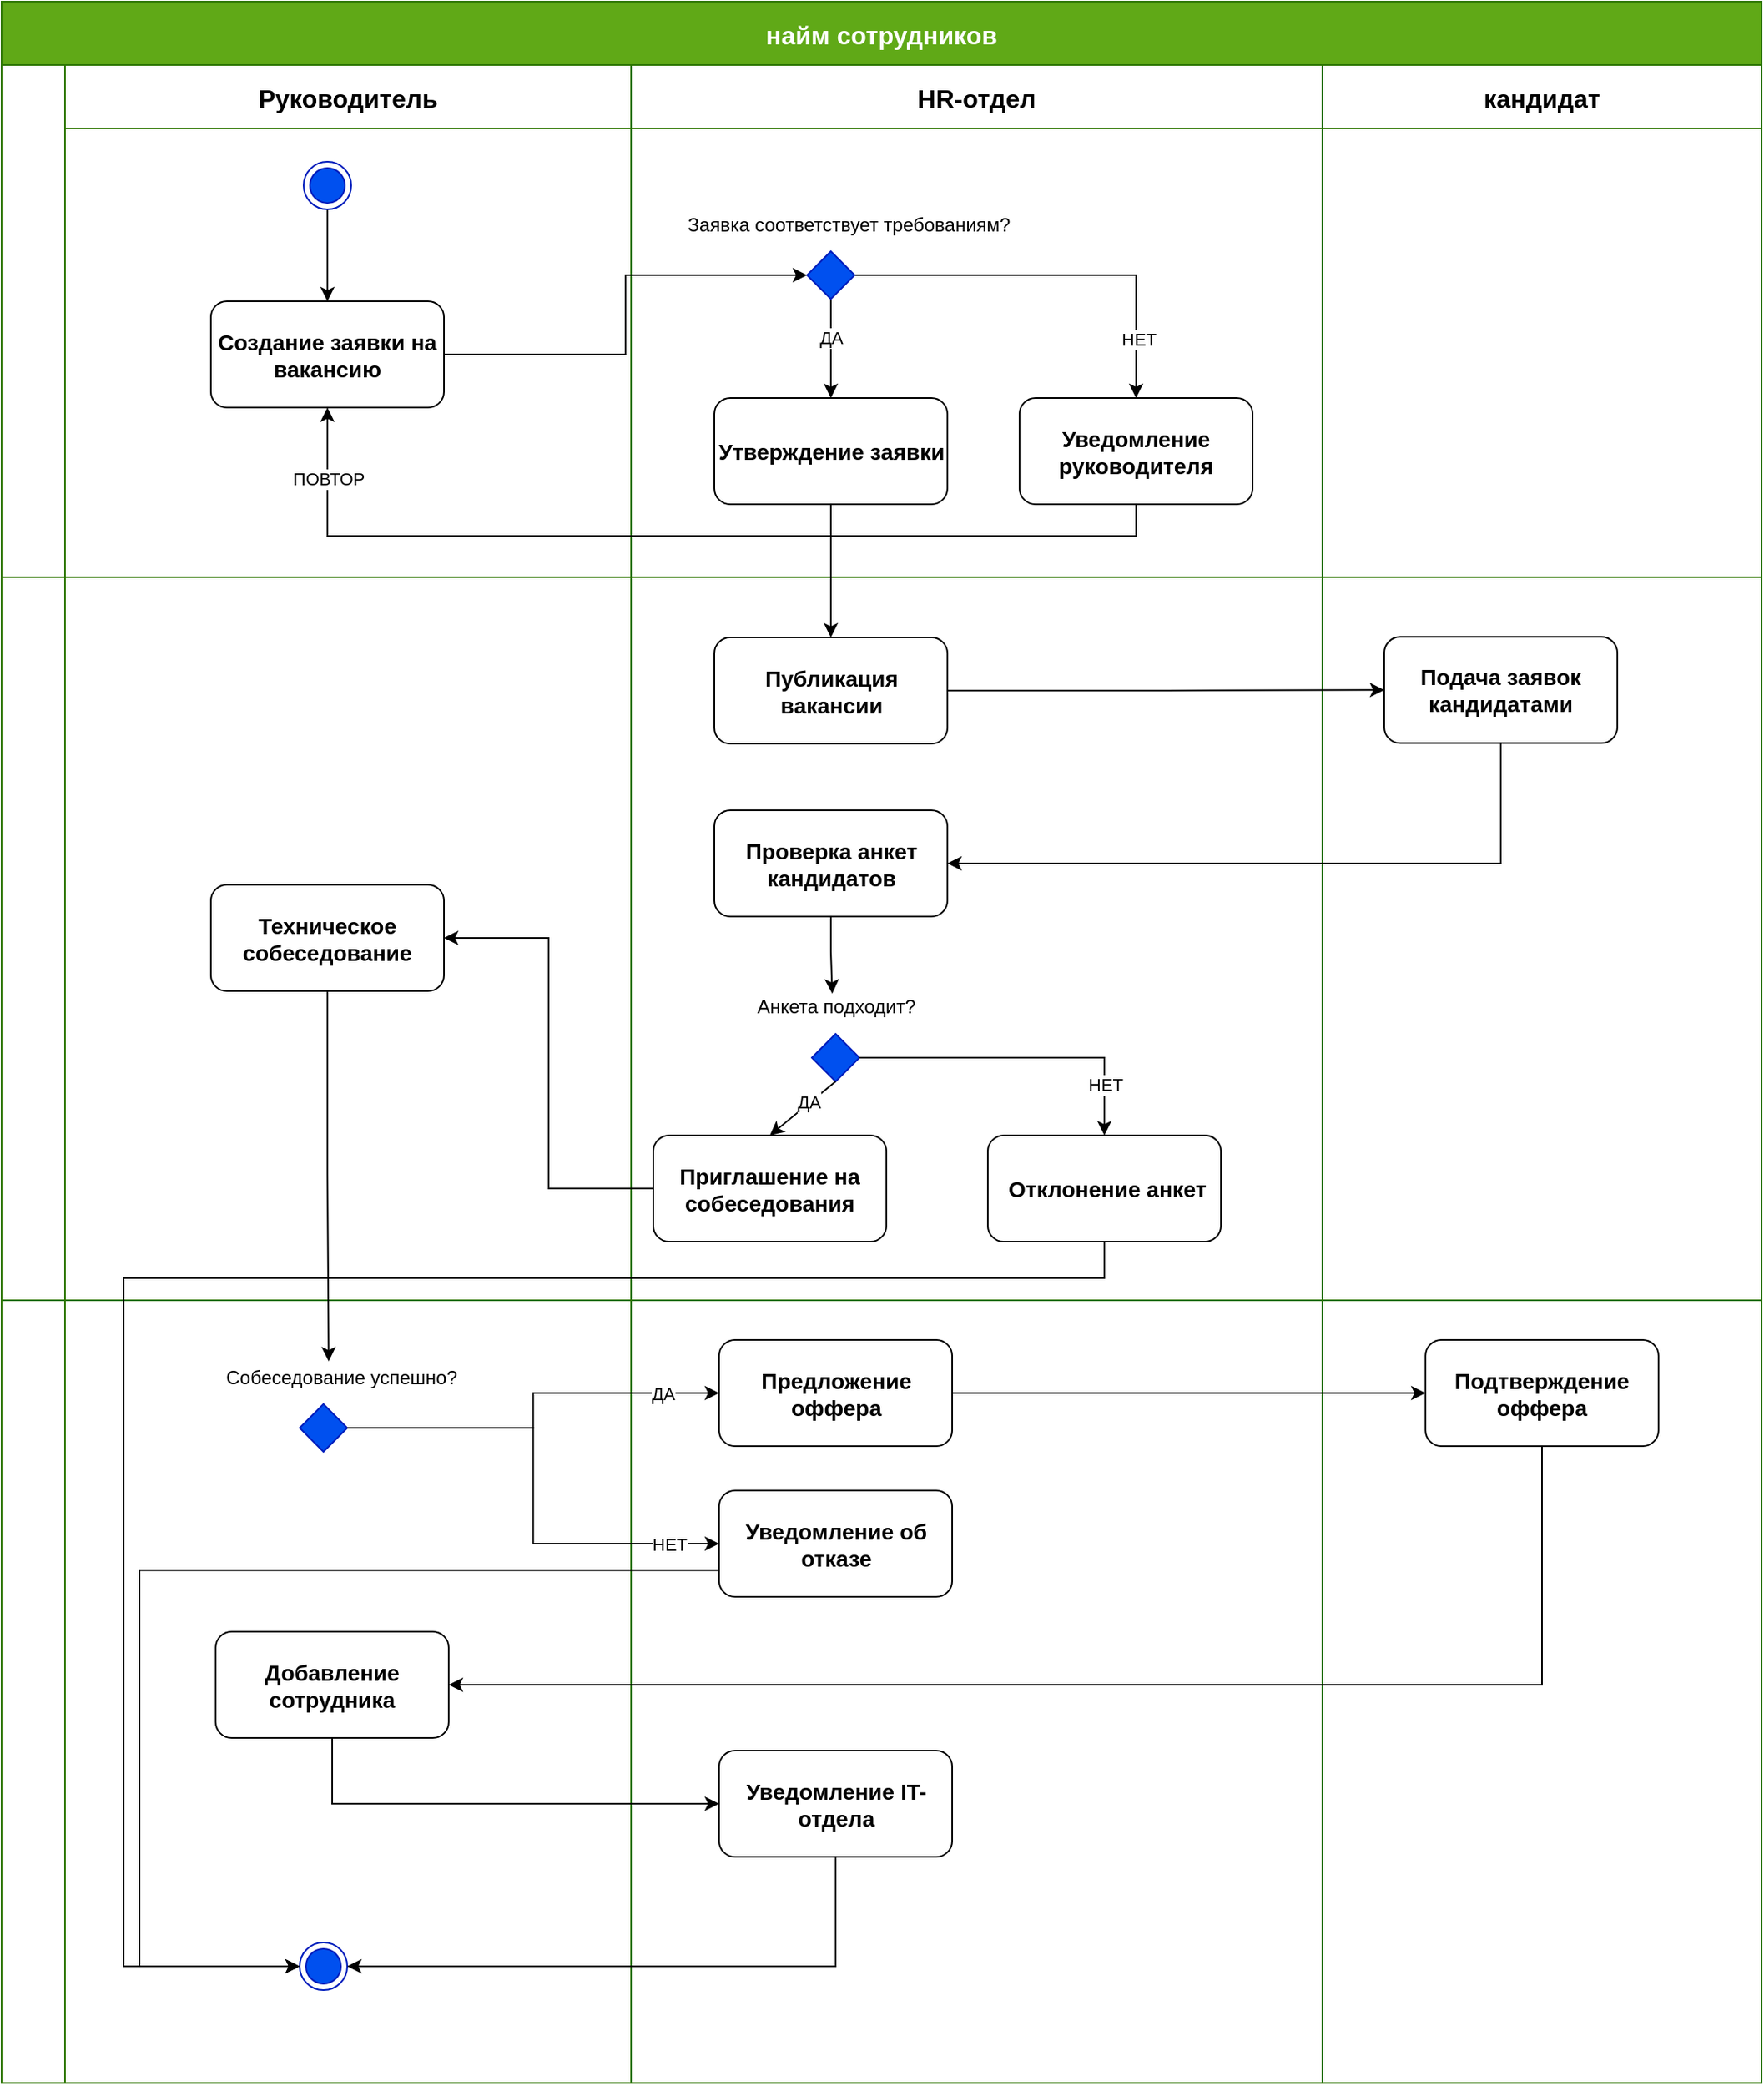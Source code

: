 <mxfile version="25.0.3">
  <diagram name="Страница — 1" id="GB9XkKqwdVcdFPFmD0v_">
    <mxGraphModel dx="995" dy="799" grid="0" gridSize="10" guides="1" tooltips="1" connect="1" arrows="1" fold="1" page="0" pageScale="1" pageWidth="827" pageHeight="1169" background="none" math="0" shadow="0">
      <root>
        <mxCell id="0" />
        <mxCell id="1" parent="0" />
        <mxCell id="d9nmfSiqQn7o-FxyefXd-5" value="найм сотрудников" style="shape=table;childLayout=tableLayout;startSize=40;collapsible=0;recursiveResize=0;expand=0;fontSize=16;fontStyle=1;fillColor=#60a917;fontColor=#ffffff;strokeColor=#2D7600;" vertex="1" parent="1">
          <mxGeometry x="-15" y="-223" width="1110" height="1312.631" as="geometry" />
        </mxCell>
        <mxCell id="d9nmfSiqQn7o-FxyefXd-6" value="" style="shape=tableRow;horizontal=0;swimlaneHead=0;swimlaneBody=0;top=0;left=0;strokeColor=inherit;bottom=0;right=0;dropTarget=0;fontStyle=1;fillColor=none;points=[[0,0.5],[1,0.5]];portConstraint=eastwest;startSize=40;collapsible=0;recursiveResize=0;expand=0;fontSize=16;" vertex="1" parent="d9nmfSiqQn7o-FxyefXd-5">
          <mxGeometry y="40" width="1110" height="323" as="geometry" />
        </mxCell>
        <mxCell id="d9nmfSiqQn7o-FxyefXd-7" value="Руководитель" style="swimlane;swimlaneHead=0;swimlaneBody=0;fontStyle=1;strokeColor=inherit;connectable=0;fillColor=none;startSize=40;collapsible=0;recursiveResize=0;expand=0;fontSize=16;" vertex="1" parent="d9nmfSiqQn7o-FxyefXd-6">
          <mxGeometry x="40" width="357" height="323" as="geometry">
            <mxRectangle width="357" height="323" as="alternateBounds" />
          </mxGeometry>
        </mxCell>
        <mxCell id="d9nmfSiqQn7o-FxyefXd-39" style="edgeStyle=orthogonalEdgeStyle;rounded=0;orthogonalLoop=1;jettySize=auto;html=1;exitX=0.5;exitY=1;exitDx=0;exitDy=0;entryX=0.5;entryY=0;entryDx=0;entryDy=0;" edge="1" parent="d9nmfSiqQn7o-FxyefXd-7" source="d9nmfSiqQn7o-FxyefXd-1" target="d9nmfSiqQn7o-FxyefXd-19">
          <mxGeometry relative="1" as="geometry" />
        </mxCell>
        <mxCell id="d9nmfSiqQn7o-FxyefXd-1" value="" style="ellipse;html=1;shape=endState;fillColor=#0050ef;fontColor=#ffffff;strokeColor=#001DBC;" vertex="1" parent="d9nmfSiqQn7o-FxyefXd-7">
          <mxGeometry x="150.5" y="61" width="30" height="30" as="geometry" />
        </mxCell>
        <mxCell id="d9nmfSiqQn7o-FxyefXd-19" value="&lt;b&gt;&lt;font style=&quot;font-size: 14px;&quot;&gt;Создание заявки на вакансию&lt;/font&gt;&lt;/b&gt;" style="rounded=1;whiteSpace=wrap;html=1;" vertex="1" parent="d9nmfSiqQn7o-FxyefXd-7">
          <mxGeometry x="92" y="149" width="147" height="67" as="geometry" />
        </mxCell>
        <mxCell id="d9nmfSiqQn7o-FxyefXd-8" value="HR-отдел" style="swimlane;swimlaneHead=0;swimlaneBody=0;fontStyle=1;strokeColor=inherit;connectable=0;fillColor=none;startSize=40;collapsible=0;recursiveResize=0;expand=0;fontSize=16;" vertex="1" parent="d9nmfSiqQn7o-FxyefXd-6">
          <mxGeometry x="397" width="436" height="323" as="geometry">
            <mxRectangle width="436" height="323" as="alternateBounds" />
          </mxGeometry>
        </mxCell>
        <mxCell id="d9nmfSiqQn7o-FxyefXd-30" style="edgeStyle=orthogonalEdgeStyle;rounded=0;orthogonalLoop=1;jettySize=auto;html=1;exitX=0.5;exitY=1;exitDx=0;exitDy=0;entryX=0.5;entryY=0;entryDx=0;entryDy=0;" edge="1" parent="d9nmfSiqQn7o-FxyefXd-8" source="d9nmfSiqQn7o-FxyefXd-20" target="d9nmfSiqQn7o-FxyefXd-26">
          <mxGeometry relative="1" as="geometry" />
        </mxCell>
        <mxCell id="d9nmfSiqQn7o-FxyefXd-32" value="ДА" style="edgeLabel;html=1;align=center;verticalAlign=middle;resizable=0;points=[];" vertex="1" connectable="0" parent="d9nmfSiqQn7o-FxyefXd-30">
          <mxGeometry x="-0.197" relative="1" as="geometry">
            <mxPoint y="-1" as="offset" />
          </mxGeometry>
        </mxCell>
        <mxCell id="d9nmfSiqQn7o-FxyefXd-31" style="edgeStyle=orthogonalEdgeStyle;rounded=0;orthogonalLoop=1;jettySize=auto;html=1;exitX=1;exitY=0.5;exitDx=0;exitDy=0;entryX=0.5;entryY=0;entryDx=0;entryDy=0;" edge="1" parent="d9nmfSiqQn7o-FxyefXd-8" source="d9nmfSiqQn7o-FxyefXd-20" target="d9nmfSiqQn7o-FxyefXd-29">
          <mxGeometry relative="1" as="geometry" />
        </mxCell>
        <mxCell id="d9nmfSiqQn7o-FxyefXd-33" value="НЕТ" style="edgeLabel;html=1;align=center;verticalAlign=middle;resizable=0;points=[];" vertex="1" connectable="0" parent="d9nmfSiqQn7o-FxyefXd-31">
          <mxGeometry x="0.707" y="1" relative="1" as="geometry">
            <mxPoint as="offset" />
          </mxGeometry>
        </mxCell>
        <mxCell id="d9nmfSiqQn7o-FxyefXd-20" value="" style="rhombus;fillColor=#0050ef;strokeColor=#001DBC;fontColor=#ffffff;" vertex="1" parent="d9nmfSiqQn7o-FxyefXd-8">
          <mxGeometry x="111" y="117.5" width="30" height="30" as="geometry" />
        </mxCell>
        <mxCell id="d9nmfSiqQn7o-FxyefXd-21" value="Заявка соответствует требованиям?" style="text;html=1;align=center;verticalAlign=middle;resizable=0;points=[];autosize=1;strokeColor=none;fillColor=none;" vertex="1" parent="d9nmfSiqQn7o-FxyefXd-8">
          <mxGeometry x="26" y="88" width="221" height="26" as="geometry" />
        </mxCell>
        <mxCell id="d9nmfSiqQn7o-FxyefXd-26" value="&lt;b&gt;&lt;font style=&quot;font-size: 14px;&quot;&gt;Утверждение заявки&lt;/font&gt;&lt;/b&gt;" style="rounded=1;whiteSpace=wrap;html=1;" vertex="1" parent="d9nmfSiqQn7o-FxyefXd-8">
          <mxGeometry x="52.5" y="210" width="147" height="67" as="geometry" />
        </mxCell>
        <mxCell id="d9nmfSiqQn7o-FxyefXd-29" value="&lt;font style=&quot;font-size: 14px;&quot;&gt;&lt;b&gt;Уведомление руководителя&lt;/b&gt;&lt;/font&gt;" style="rounded=1;whiteSpace=wrap;html=1;" vertex="1" parent="d9nmfSiqQn7o-FxyefXd-8">
          <mxGeometry x="245" y="210" width="147" height="67" as="geometry" />
        </mxCell>
        <mxCell id="d9nmfSiqQn7o-FxyefXd-9" value="кандидат" style="swimlane;swimlaneHead=0;swimlaneBody=0;fontStyle=1;strokeColor=inherit;connectable=0;fillColor=none;startSize=40;collapsible=0;recursiveResize=0;expand=0;fontSize=16;" vertex="1" parent="d9nmfSiqQn7o-FxyefXd-6">
          <mxGeometry x="833" width="277" height="323" as="geometry">
            <mxRectangle width="277" height="323" as="alternateBounds" />
          </mxGeometry>
        </mxCell>
        <mxCell id="d9nmfSiqQn7o-FxyefXd-22" style="edgeStyle=orthogonalEdgeStyle;rounded=0;orthogonalLoop=1;jettySize=auto;html=1;exitX=1;exitY=0.5;exitDx=0;exitDy=0;entryX=0;entryY=0.5;entryDx=0;entryDy=0;" edge="1" parent="d9nmfSiqQn7o-FxyefXd-6" source="d9nmfSiqQn7o-FxyefXd-19" target="d9nmfSiqQn7o-FxyefXd-20">
          <mxGeometry relative="1" as="geometry" />
        </mxCell>
        <mxCell id="d9nmfSiqQn7o-FxyefXd-44" style="edgeStyle=orthogonalEdgeStyle;rounded=0;orthogonalLoop=1;jettySize=auto;html=1;exitX=0.5;exitY=1;exitDx=0;exitDy=0;entryX=0.5;entryY=1;entryDx=0;entryDy=0;" edge="1" parent="d9nmfSiqQn7o-FxyefXd-6" source="d9nmfSiqQn7o-FxyefXd-29" target="d9nmfSiqQn7o-FxyefXd-19">
          <mxGeometry relative="1" as="geometry" />
        </mxCell>
        <mxCell id="d9nmfSiqQn7o-FxyefXd-45" value="ПОВТОР" style="edgeLabel;html=1;align=center;verticalAlign=middle;resizable=0;points=[];" vertex="1" connectable="0" parent="d9nmfSiqQn7o-FxyefXd-44">
          <mxGeometry x="0.853" relative="1" as="geometry">
            <mxPoint as="offset" />
          </mxGeometry>
        </mxCell>
        <mxCell id="d9nmfSiqQn7o-FxyefXd-10" value="" style="shape=tableRow;horizontal=0;swimlaneHead=0;swimlaneBody=0;top=0;left=0;strokeColor=inherit;bottom=0;right=0;dropTarget=0;fontStyle=1;fillColor=none;points=[[0,0.5],[1,0.5]];portConstraint=eastwest;startSize=40;collapsible=0;recursiveResize=0;expand=0;fontSize=16;" vertex="1" parent="d9nmfSiqQn7o-FxyefXd-5">
          <mxGeometry y="363" width="1110" height="456" as="geometry" />
        </mxCell>
        <mxCell id="d9nmfSiqQn7o-FxyefXd-11" value="" style="swimlane;swimlaneHead=0;swimlaneBody=0;fontStyle=0;connectable=0;strokeColor=inherit;fillColor=none;startSize=0;collapsible=0;recursiveResize=0;expand=0;fontSize=16;" vertex="1" parent="d9nmfSiqQn7o-FxyefXd-10">
          <mxGeometry x="40" width="357" height="456" as="geometry">
            <mxRectangle width="357" height="456" as="alternateBounds" />
          </mxGeometry>
        </mxCell>
        <mxCell id="d9nmfSiqQn7o-FxyefXd-27" value="&lt;font style=&quot;font-size: 14px;&quot;&gt;&lt;b&gt;Техническое собеседование&lt;/b&gt;&lt;/font&gt;" style="rounded=1;whiteSpace=wrap;html=1;" vertex="1" parent="d9nmfSiqQn7o-FxyefXd-11">
          <mxGeometry x="92" y="194" width="147" height="67" as="geometry" />
        </mxCell>
        <mxCell id="d9nmfSiqQn7o-FxyefXd-12" value="" style="swimlane;swimlaneHead=0;swimlaneBody=0;fontStyle=0;connectable=0;strokeColor=inherit;fillColor=none;startSize=0;collapsible=0;recursiveResize=0;expand=0;fontSize=16;" vertex="1" parent="d9nmfSiqQn7o-FxyefXd-10">
          <mxGeometry x="397" width="436" height="456" as="geometry">
            <mxRectangle width="436" height="456" as="alternateBounds" />
          </mxGeometry>
        </mxCell>
        <mxCell id="d9nmfSiqQn7o-FxyefXd-28" value="&lt;font style=&quot;font-size: 14px;&quot;&gt;&lt;b&gt;Публикация вакансии&lt;/b&gt;&lt;/font&gt;" style="rounded=1;whiteSpace=wrap;html=1;" vertex="1" parent="d9nmfSiqQn7o-FxyefXd-12">
          <mxGeometry x="52.5" y="38" width="147" height="67" as="geometry" />
        </mxCell>
        <mxCell id="d9nmfSiqQn7o-FxyefXd-34" value="&lt;font style=&quot;font-size: 14px;&quot;&gt;&lt;b&gt;Проверка анкет кандидатов&lt;/b&gt;&lt;/font&gt;" style="rounded=1;whiteSpace=wrap;html=1;" vertex="1" parent="d9nmfSiqQn7o-FxyefXd-12">
          <mxGeometry x="52.5" y="147" width="147" height="67" as="geometry" />
        </mxCell>
        <mxCell id="d9nmfSiqQn7o-FxyefXd-46" value="&lt;font style=&quot;font-size: 14px;&quot;&gt;&lt;b&gt;Приглашение на собеседования&lt;/b&gt;&lt;/font&gt;" style="rounded=1;whiteSpace=wrap;html=1;" vertex="1" parent="d9nmfSiqQn7o-FxyefXd-12">
          <mxGeometry x="14" y="352" width="147" height="67" as="geometry" />
        </mxCell>
        <mxCell id="d9nmfSiqQn7o-FxyefXd-47" value="&lt;font style=&quot;font-size: 14px;&quot;&gt;&lt;b&gt;&amp;nbsp;Отклонение анкет&lt;/b&gt;&lt;/font&gt;" style="rounded=1;whiteSpace=wrap;html=1;" vertex="1" parent="d9nmfSiqQn7o-FxyefXd-12">
          <mxGeometry x="225" y="352" width="147" height="67" as="geometry" />
        </mxCell>
        <mxCell id="d9nmfSiqQn7o-FxyefXd-13" value="" style="swimlane;swimlaneHead=0;swimlaneBody=0;fontStyle=0;connectable=0;strokeColor=inherit;fillColor=none;startSize=0;collapsible=0;recursiveResize=0;expand=0;fontSize=16;" vertex="1" parent="d9nmfSiqQn7o-FxyefXd-10">
          <mxGeometry x="833" width="277" height="456" as="geometry">
            <mxRectangle width="277" height="456" as="alternateBounds" />
          </mxGeometry>
        </mxCell>
        <mxCell id="d9nmfSiqQn7o-FxyefXd-35" value="&lt;font style=&quot;font-size: 14px;&quot;&gt;&lt;b&gt;Подача заявок кандидатами&lt;/b&gt;&lt;/font&gt;" style="rounded=1;whiteSpace=wrap;html=1;" vertex="1" parent="d9nmfSiqQn7o-FxyefXd-13">
          <mxGeometry x="39" y="37.65" width="147" height="67" as="geometry" />
        </mxCell>
        <mxCell id="d9nmfSiqQn7o-FxyefXd-37" style="edgeStyle=orthogonalEdgeStyle;rounded=0;orthogonalLoop=1;jettySize=auto;html=1;exitX=1;exitY=0.5;exitDx=0;exitDy=0;entryX=0;entryY=0.5;entryDx=0;entryDy=0;" edge="1" parent="d9nmfSiqQn7o-FxyefXd-10" source="d9nmfSiqQn7o-FxyefXd-28" target="d9nmfSiqQn7o-FxyefXd-35">
          <mxGeometry relative="1" as="geometry" />
        </mxCell>
        <mxCell id="d9nmfSiqQn7o-FxyefXd-38" style="edgeStyle=orthogonalEdgeStyle;rounded=0;orthogonalLoop=1;jettySize=auto;html=1;exitX=0.5;exitY=1;exitDx=0;exitDy=0;entryX=1;entryY=0.5;entryDx=0;entryDy=0;" edge="1" parent="d9nmfSiqQn7o-FxyefXd-10" source="d9nmfSiqQn7o-FxyefXd-35" target="d9nmfSiqQn7o-FxyefXd-34">
          <mxGeometry relative="1" as="geometry" />
        </mxCell>
        <mxCell id="d9nmfSiqQn7o-FxyefXd-72" style="edgeStyle=orthogonalEdgeStyle;rounded=0;orthogonalLoop=1;jettySize=auto;html=1;exitX=0;exitY=0.5;exitDx=0;exitDy=0;entryX=1;entryY=0.5;entryDx=0;entryDy=0;" edge="1" parent="d9nmfSiqQn7o-FxyefXd-10" source="d9nmfSiqQn7o-FxyefXd-46" target="d9nmfSiqQn7o-FxyefXd-27">
          <mxGeometry relative="1" as="geometry" />
        </mxCell>
        <mxCell id="d9nmfSiqQn7o-FxyefXd-14" value="" style="shape=tableRow;horizontal=0;swimlaneHead=0;swimlaneBody=0;top=0;left=0;strokeColor=inherit;bottom=0;right=0;dropTarget=0;fontStyle=1;fillColor=none;points=[[0,0.5],[1,0.5]];portConstraint=eastwest;startSize=40;collapsible=0;recursiveResize=0;expand=0;fontSize=16;" vertex="1" parent="d9nmfSiqQn7o-FxyefXd-5">
          <mxGeometry y="819" width="1110" height="494" as="geometry" />
        </mxCell>
        <mxCell id="d9nmfSiqQn7o-FxyefXd-15" value="" style="swimlane;swimlaneHead=0;swimlaneBody=0;fontStyle=0;connectable=0;strokeColor=inherit;fillColor=none;startSize=0;collapsible=0;recursiveResize=0;expand=0;fontSize=16;" vertex="1" parent="d9nmfSiqQn7o-FxyefXd-14">
          <mxGeometry x="40" width="357" height="494" as="geometry">
            <mxRectangle width="357" height="494" as="alternateBounds" />
          </mxGeometry>
        </mxCell>
        <mxCell id="d9nmfSiqQn7o-FxyefXd-2" value="" style="ellipse;html=1;shape=endState;fillColor=#0050ef;fontColor=#ffffff;strokeColor=#001DBC;" vertex="1" parent="d9nmfSiqQn7o-FxyefXd-15">
          <mxGeometry x="148" y="405" width="30" height="30" as="geometry" />
        </mxCell>
        <mxCell id="d9nmfSiqQn7o-FxyefXd-74" value="Собеседование успешно?" style="text;html=1;align=center;verticalAlign=middle;resizable=0;points=[];autosize=1;strokeColor=none;fillColor=none;" vertex="1" parent="d9nmfSiqQn7o-FxyefXd-15">
          <mxGeometry x="92" y="36" width="164" height="26" as="geometry" />
        </mxCell>
        <mxCell id="d9nmfSiqQn7o-FxyefXd-73" value="" style="rhombus;fillColor=#0050ef;strokeColor=#001DBC;fontColor=#ffffff;" vertex="1" parent="d9nmfSiqQn7o-FxyefXd-15">
          <mxGeometry x="148" y="65.5" width="30" height="30" as="geometry" />
        </mxCell>
        <mxCell id="d9nmfSiqQn7o-FxyefXd-84" value="&lt;font style=&quot;font-size: 14px;&quot;&gt;&lt;b&gt;Добавление сотрудника&lt;/b&gt;&lt;/font&gt;" style="rounded=1;whiteSpace=wrap;html=1;" vertex="1" parent="d9nmfSiqQn7o-FxyefXd-15">
          <mxGeometry x="95" y="209" width="147" height="67" as="geometry" />
        </mxCell>
        <mxCell id="d9nmfSiqQn7o-FxyefXd-16" value="" style="swimlane;swimlaneHead=0;swimlaneBody=0;fontStyle=0;connectable=0;strokeColor=inherit;fillColor=none;startSize=0;collapsible=0;recursiveResize=0;expand=0;fontSize=16;" vertex="1" parent="d9nmfSiqQn7o-FxyefXd-14">
          <mxGeometry x="397" width="436" height="494" as="geometry">
            <mxRectangle width="436" height="494" as="alternateBounds" />
          </mxGeometry>
        </mxCell>
        <mxCell id="d9nmfSiqQn7o-FxyefXd-40" value="" style="rhombus;fillColor=#0050ef;strokeColor=#001DBC;fontColor=#ffffff;" vertex="1" parent="d9nmfSiqQn7o-FxyefXd-16">
          <mxGeometry x="114" y="-168" width="30" height="30" as="geometry" />
        </mxCell>
        <mxCell id="d9nmfSiqQn7o-FxyefXd-41" value="Анкета подходит?" style="text;html=1;align=center;verticalAlign=middle;resizable=0;points=[];autosize=1;strokeColor=none;fillColor=none;" vertex="1" parent="d9nmfSiqQn7o-FxyefXd-16">
          <mxGeometry x="70" y="-198" width="118" height="26" as="geometry" />
        </mxCell>
        <mxCell id="d9nmfSiqQn7o-FxyefXd-76" value="&lt;font style=&quot;font-size: 14px;&quot;&gt;&lt;b&gt;Предложение оффера&lt;/b&gt;&lt;/font&gt;" style="rounded=1;whiteSpace=wrap;html=1;" vertex="1" parent="d9nmfSiqQn7o-FxyefXd-16">
          <mxGeometry x="55.5" y="25" width="147" height="67" as="geometry" />
        </mxCell>
        <mxCell id="d9nmfSiqQn7o-FxyefXd-77" value="&lt;font style=&quot;font-size: 14px;&quot;&gt;&lt;b&gt;Уведомление об отказе&lt;/b&gt;&lt;/font&gt;" style="rounded=1;whiteSpace=wrap;html=1;" vertex="1" parent="d9nmfSiqQn7o-FxyefXd-16">
          <mxGeometry x="55.5" y="120" width="147" height="67" as="geometry" />
        </mxCell>
        <mxCell id="d9nmfSiqQn7o-FxyefXd-86" value="&lt;font style=&quot;font-size: 14px;&quot;&gt;&lt;b&gt;Уведомление IT-отдела&lt;/b&gt;&lt;/font&gt;" style="rounded=1;whiteSpace=wrap;html=1;" vertex="1" parent="d9nmfSiqQn7o-FxyefXd-16">
          <mxGeometry x="55.5" y="284" width="147" height="67" as="geometry" />
        </mxCell>
        <mxCell id="d9nmfSiqQn7o-FxyefXd-17" value="" style="swimlane;swimlaneHead=0;swimlaneBody=0;fontStyle=0;connectable=0;strokeColor=inherit;fillColor=none;startSize=0;collapsible=0;recursiveResize=0;expand=0;fontSize=16;" vertex="1" parent="d9nmfSiqQn7o-FxyefXd-14">
          <mxGeometry x="833" width="277" height="494" as="geometry">
            <mxRectangle width="277" height="494" as="alternateBounds" />
          </mxGeometry>
        </mxCell>
        <mxCell id="d9nmfSiqQn7o-FxyefXd-82" value="&lt;font style=&quot;font-size: 14px;&quot;&gt;&lt;b&gt;Подтверждение оффера&lt;/b&gt;&lt;/font&gt;" style="rounded=1;whiteSpace=wrap;html=1;" vertex="1" parent="d9nmfSiqQn7o-FxyefXd-17">
          <mxGeometry x="65" y="25" width="147" height="67" as="geometry" />
        </mxCell>
        <mxCell id="d9nmfSiqQn7o-FxyefXd-78" style="edgeStyle=orthogonalEdgeStyle;rounded=0;orthogonalLoop=1;jettySize=auto;html=1;exitX=1;exitY=0.5;exitDx=0;exitDy=0;entryX=0;entryY=0.5;entryDx=0;entryDy=0;" edge="1" parent="d9nmfSiqQn7o-FxyefXd-14" source="d9nmfSiqQn7o-FxyefXd-73" target="d9nmfSiqQn7o-FxyefXd-76">
          <mxGeometry relative="1" as="geometry" />
        </mxCell>
        <mxCell id="d9nmfSiqQn7o-FxyefXd-80" value="ДА" style="edgeLabel;html=1;align=center;verticalAlign=middle;resizable=0;points=[];" vertex="1" connectable="0" parent="d9nmfSiqQn7o-FxyefXd-78">
          <mxGeometry x="0.725" relative="1" as="geometry">
            <mxPoint as="offset" />
          </mxGeometry>
        </mxCell>
        <mxCell id="d9nmfSiqQn7o-FxyefXd-79" style="edgeStyle=orthogonalEdgeStyle;rounded=0;orthogonalLoop=1;jettySize=auto;html=1;exitX=1;exitY=0.5;exitDx=0;exitDy=0;entryX=0;entryY=0.5;entryDx=0;entryDy=0;" edge="1" parent="d9nmfSiqQn7o-FxyefXd-14" source="d9nmfSiqQn7o-FxyefXd-73" target="d9nmfSiqQn7o-FxyefXd-77">
          <mxGeometry relative="1" as="geometry" />
        </mxCell>
        <mxCell id="d9nmfSiqQn7o-FxyefXd-81" value="НЕТ" style="edgeLabel;html=1;align=center;verticalAlign=middle;resizable=0;points=[];" vertex="1" connectable="0" parent="d9nmfSiqQn7o-FxyefXd-79">
          <mxGeometry x="0.793" relative="1" as="geometry">
            <mxPoint as="offset" />
          </mxGeometry>
        </mxCell>
        <mxCell id="d9nmfSiqQn7o-FxyefXd-83" style="edgeStyle=orthogonalEdgeStyle;rounded=0;orthogonalLoop=1;jettySize=auto;html=1;exitX=1;exitY=0.5;exitDx=0;exitDy=0;entryX=0;entryY=0.5;entryDx=0;entryDy=0;" edge="1" parent="d9nmfSiqQn7o-FxyefXd-14" source="d9nmfSiqQn7o-FxyefXd-76" target="d9nmfSiqQn7o-FxyefXd-82">
          <mxGeometry relative="1" as="geometry" />
        </mxCell>
        <mxCell id="d9nmfSiqQn7o-FxyefXd-85" style="edgeStyle=orthogonalEdgeStyle;rounded=0;orthogonalLoop=1;jettySize=auto;html=1;exitX=0.5;exitY=1;exitDx=0;exitDy=0;entryX=1;entryY=0.5;entryDx=0;entryDy=0;" edge="1" parent="d9nmfSiqQn7o-FxyefXd-14" source="d9nmfSiqQn7o-FxyefXd-82" target="d9nmfSiqQn7o-FxyefXd-84">
          <mxGeometry relative="1" as="geometry" />
        </mxCell>
        <mxCell id="d9nmfSiqQn7o-FxyefXd-87" style="edgeStyle=orthogonalEdgeStyle;rounded=0;orthogonalLoop=1;jettySize=auto;html=1;exitX=0.5;exitY=1;exitDx=0;exitDy=0;entryX=0;entryY=0.5;entryDx=0;entryDy=0;" edge="1" parent="d9nmfSiqQn7o-FxyefXd-14" source="d9nmfSiqQn7o-FxyefXd-84" target="d9nmfSiqQn7o-FxyefXd-86">
          <mxGeometry relative="1" as="geometry" />
        </mxCell>
        <mxCell id="d9nmfSiqQn7o-FxyefXd-88" style="edgeStyle=orthogonalEdgeStyle;rounded=0;orthogonalLoop=1;jettySize=auto;html=1;exitX=0.5;exitY=1;exitDx=0;exitDy=0;entryX=1;entryY=0.5;entryDx=0;entryDy=0;" edge="1" parent="d9nmfSiqQn7o-FxyefXd-14" source="d9nmfSiqQn7o-FxyefXd-86" target="d9nmfSiqQn7o-FxyefXd-2">
          <mxGeometry relative="1" as="geometry" />
        </mxCell>
        <mxCell id="d9nmfSiqQn7o-FxyefXd-91" style="edgeStyle=orthogonalEdgeStyle;rounded=0;orthogonalLoop=1;jettySize=auto;html=1;exitX=0;exitY=0.75;exitDx=0;exitDy=0;entryX=0;entryY=0.5;entryDx=0;entryDy=0;" edge="1" parent="d9nmfSiqQn7o-FxyefXd-14" source="d9nmfSiqQn7o-FxyefXd-77" target="d9nmfSiqQn7o-FxyefXd-2">
          <mxGeometry relative="1" as="geometry">
            <Array as="points">
              <mxPoint x="87" y="170" />
              <mxPoint x="87" y="420" />
            </Array>
          </mxGeometry>
        </mxCell>
        <mxCell id="d9nmfSiqQn7o-FxyefXd-36" style="edgeStyle=orthogonalEdgeStyle;rounded=0;orthogonalLoop=1;jettySize=auto;html=1;exitX=0.5;exitY=1;exitDx=0;exitDy=0;entryX=0.5;entryY=0;entryDx=0;entryDy=0;" edge="1" parent="d9nmfSiqQn7o-FxyefXd-5" source="d9nmfSiqQn7o-FxyefXd-26" target="d9nmfSiqQn7o-FxyefXd-28">
          <mxGeometry relative="1" as="geometry" />
        </mxCell>
        <mxCell id="d9nmfSiqQn7o-FxyefXd-42" style="edgeStyle=orthogonalEdgeStyle;rounded=0;orthogonalLoop=1;jettySize=auto;html=1;exitX=0.5;exitY=1;exitDx=0;exitDy=0;entryX=0.482;entryY=0.176;entryDx=0;entryDy=0;entryPerimeter=0;" edge="1" parent="d9nmfSiqQn7o-FxyefXd-5" source="d9nmfSiqQn7o-FxyefXd-34" target="d9nmfSiqQn7o-FxyefXd-41">
          <mxGeometry relative="1" as="geometry" />
        </mxCell>
        <mxCell id="d9nmfSiqQn7o-FxyefXd-66" style="rounded=0;orthogonalLoop=1;jettySize=auto;html=1;exitX=0.5;exitY=1;exitDx=0;exitDy=0;entryX=0.5;entryY=0;entryDx=0;entryDy=0;" edge="1" parent="d9nmfSiqQn7o-FxyefXd-5" source="d9nmfSiqQn7o-FxyefXd-40" target="d9nmfSiqQn7o-FxyefXd-46">
          <mxGeometry relative="1" as="geometry" />
        </mxCell>
        <mxCell id="d9nmfSiqQn7o-FxyefXd-67" value="ДА" style="edgeLabel;html=1;align=center;verticalAlign=middle;resizable=0;points=[];" vertex="1" connectable="0" parent="d9nmfSiqQn7o-FxyefXd-66">
          <mxGeometry x="-0.209" y="-1" relative="1" as="geometry">
            <mxPoint as="offset" />
          </mxGeometry>
        </mxCell>
        <mxCell id="d9nmfSiqQn7o-FxyefXd-68" style="edgeStyle=orthogonalEdgeStyle;rounded=0;orthogonalLoop=1;jettySize=auto;html=1;exitX=1;exitY=0.5;exitDx=0;exitDy=0;entryX=0.5;entryY=0;entryDx=0;entryDy=0;" edge="1" parent="d9nmfSiqQn7o-FxyefXd-5" source="d9nmfSiqQn7o-FxyefXd-40" target="d9nmfSiqQn7o-FxyefXd-47">
          <mxGeometry relative="1" as="geometry" />
        </mxCell>
        <mxCell id="d9nmfSiqQn7o-FxyefXd-69" value="НЕТ" style="edgeLabel;html=1;align=center;verticalAlign=middle;resizable=0;points=[];" vertex="1" connectable="0" parent="d9nmfSiqQn7o-FxyefXd-68">
          <mxGeometry x="0.682" relative="1" as="geometry">
            <mxPoint as="offset" />
          </mxGeometry>
        </mxCell>
        <mxCell id="d9nmfSiqQn7o-FxyefXd-75" style="edgeStyle=orthogonalEdgeStyle;rounded=0;orthogonalLoop=1;jettySize=auto;html=1;exitX=0.5;exitY=1;exitDx=0;exitDy=0;entryX=0.453;entryY=0.095;entryDx=0;entryDy=0;entryPerimeter=0;" edge="1" parent="d9nmfSiqQn7o-FxyefXd-5" source="d9nmfSiqQn7o-FxyefXd-27" target="d9nmfSiqQn7o-FxyefXd-74">
          <mxGeometry relative="1" as="geometry" />
        </mxCell>
        <mxCell id="d9nmfSiqQn7o-FxyefXd-90" style="edgeStyle=orthogonalEdgeStyle;rounded=0;orthogonalLoop=1;jettySize=auto;html=1;exitX=0.5;exitY=1;exitDx=0;exitDy=0;entryX=0;entryY=0.5;entryDx=0;entryDy=0;" edge="1" parent="d9nmfSiqQn7o-FxyefXd-5" source="d9nmfSiqQn7o-FxyefXd-47" target="d9nmfSiqQn7o-FxyefXd-2">
          <mxGeometry relative="1" as="geometry">
            <Array as="points">
              <mxPoint x="695" y="805" />
              <mxPoint x="77" y="805" />
              <mxPoint x="77" y="1239" />
            </Array>
          </mxGeometry>
        </mxCell>
      </root>
    </mxGraphModel>
  </diagram>
</mxfile>
